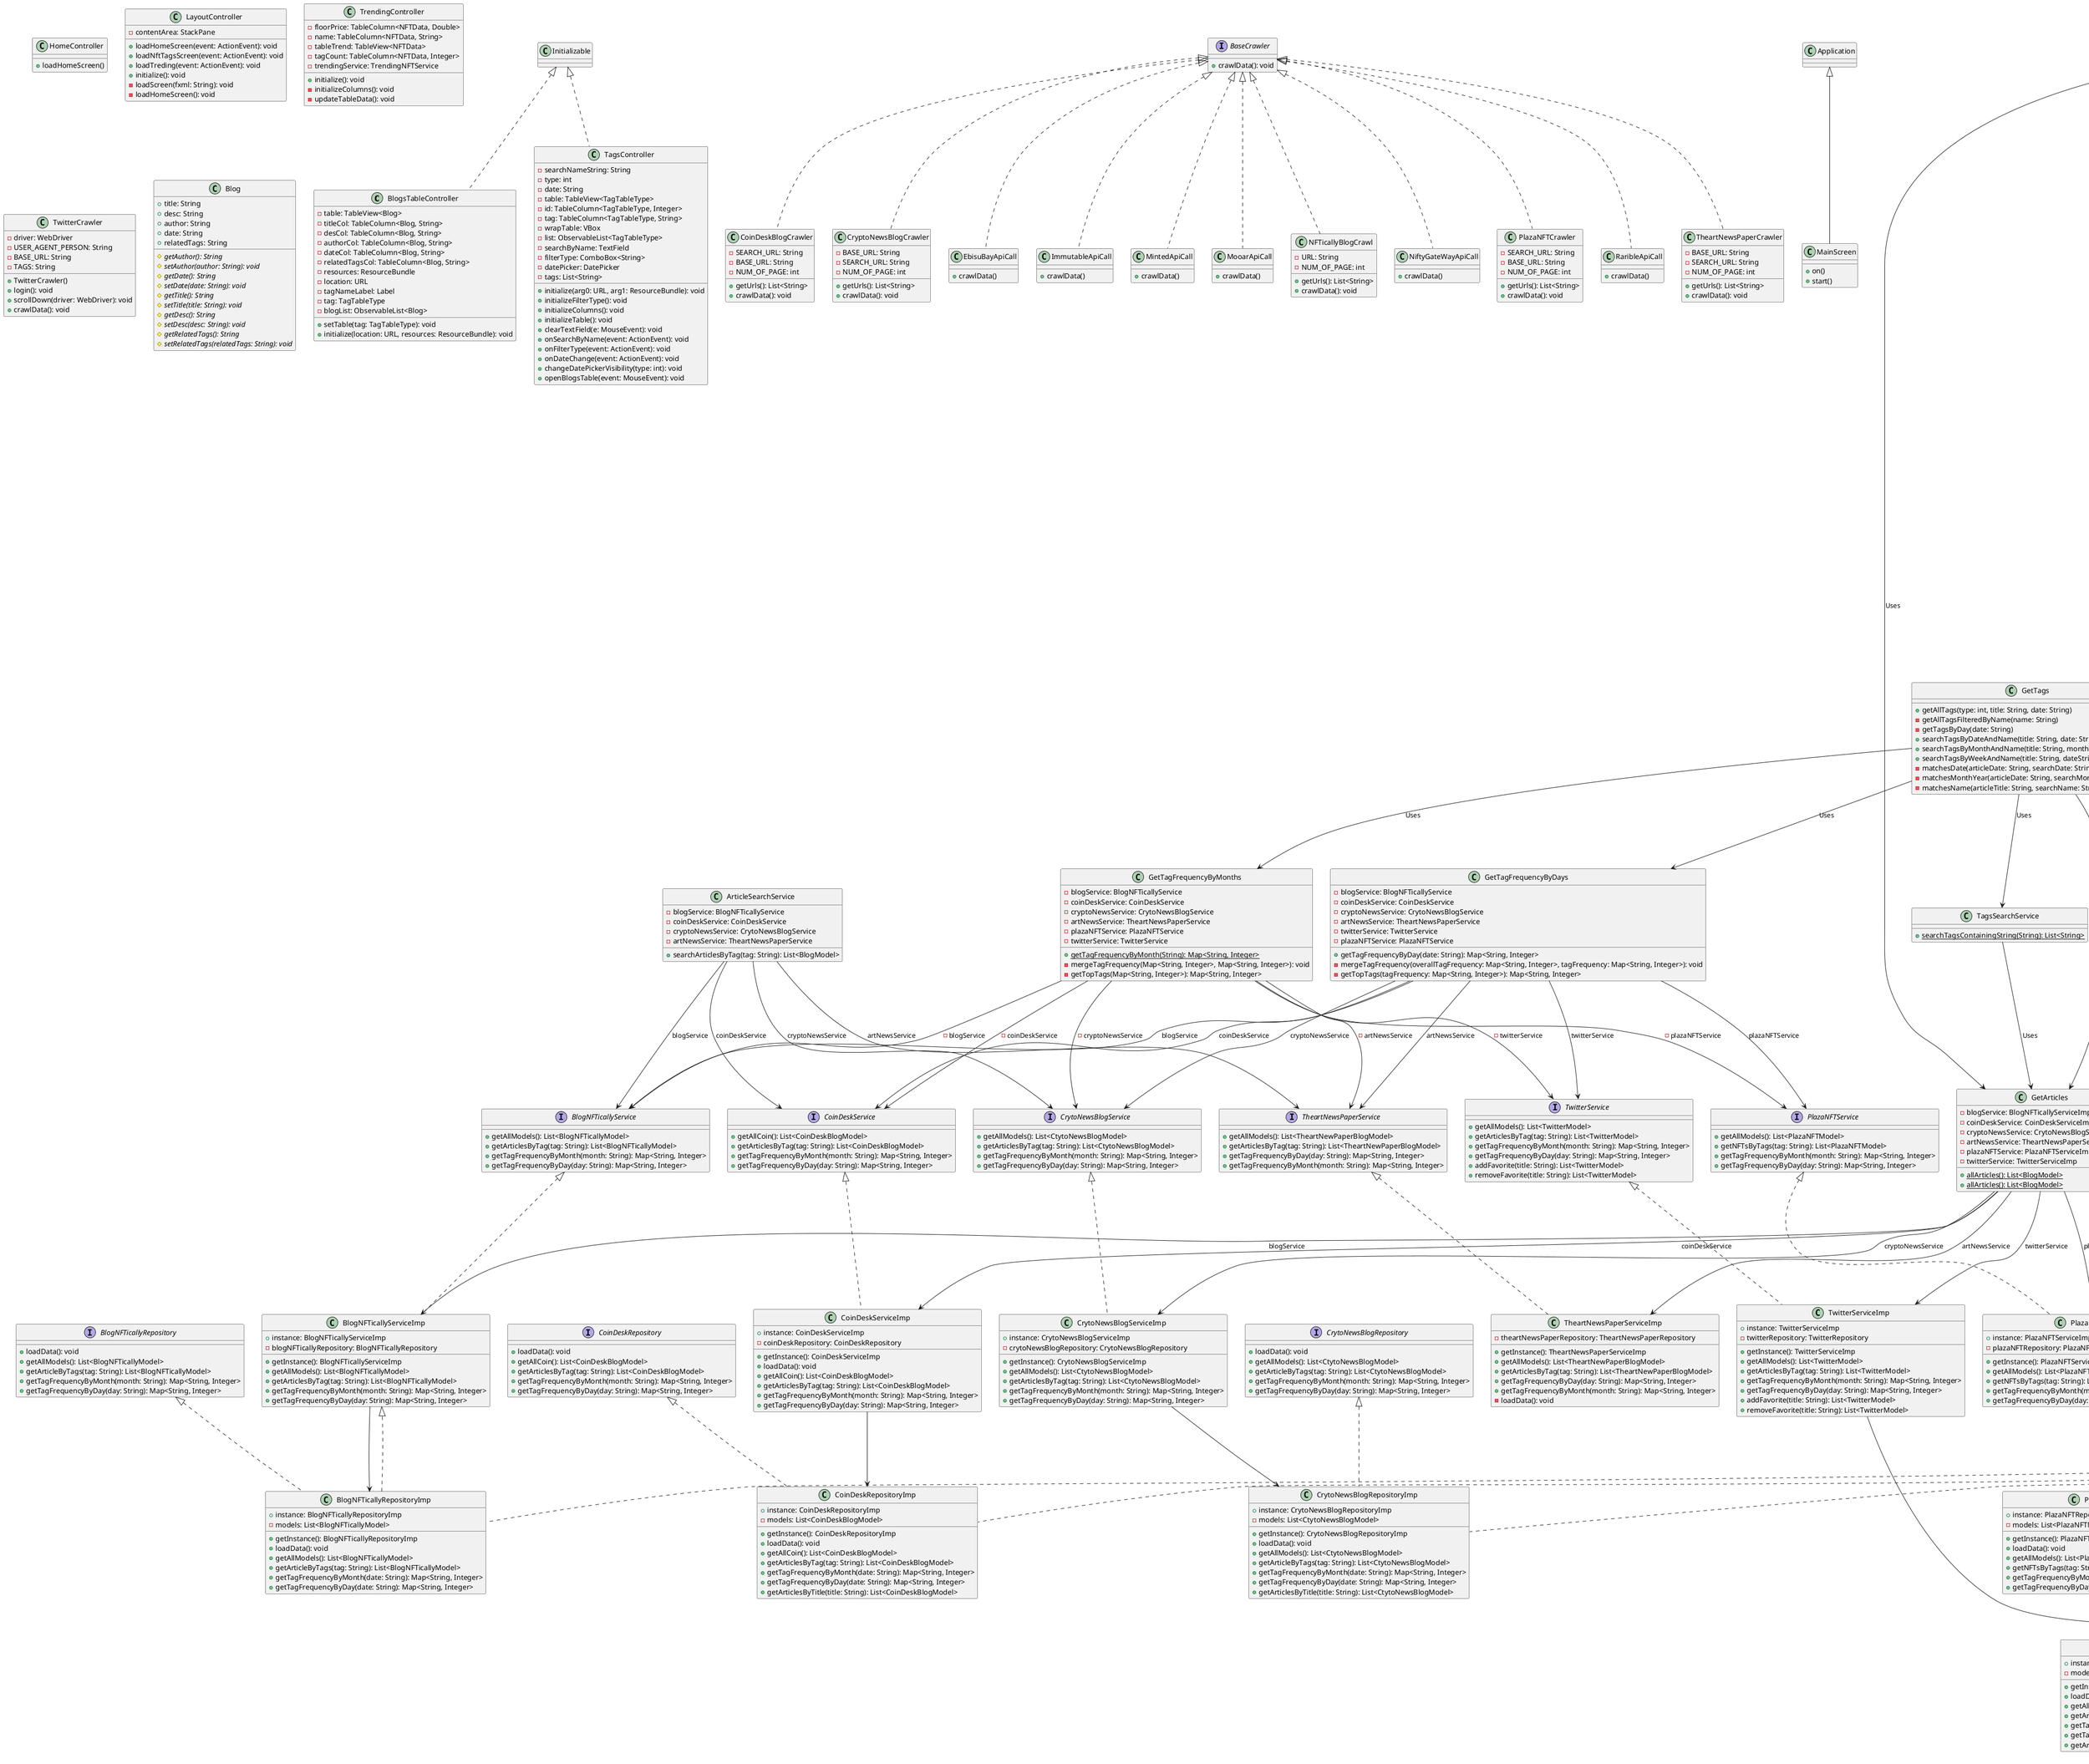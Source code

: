 @startuml

class BlogsTableController {
  - table: TableView<Blog>
  - titleCol: TableColumn<Blog, String>
  - desCol: TableColumn<Blog, String>
  - authorCol: TableColumn<Blog, String>
  - dateCol: TableColumn<Blog, String>
  - relatedTagsCol: TableColumn<Blog, String>
  - resources: ResourceBundle
  - location: URL
  - tagNameLabel: Label
  - tag: TagTableType
  - blogList: ObservableList<Blog>
  + setTable(tag: TagTableType): void
  + initialize(location: URL, resources: ResourceBundle): void
}

class HomeController {
  + loadHomeScreen()
}

class LayoutController {
  - contentArea: StackPane
  + loadHomeScreen(event: ActionEvent): void
  + loadNftTagsScreen(event: ActionEvent): void
  + loadTreding(event: ActionEvent): void
  + initialize(): void
  - loadScreen(fxml: String): void
  - loadHomeScreen(): void
}

class TagsController {
  - searchNameString: String
  - type: int
  - date: String
  - table: TableView<TagTableType>
  - id: TableColumn<TagTableType, Integer>
  - tag: TableColumn<TagTableType, String>
  - wrapTable: VBox
  - list: ObservableList<TagTableType>
  - searchByName: TextField
  - filterType: ComboBox<String>
  - datePicker: DatePicker
  - tags: List<String>
  + initialize(arg0: URL, arg1: ResourceBundle): void
  + initializeFilterType(): void
  + initializeColumns(): void
  + initializeTable(): void
  + clearTextField(e: MouseEvent): void
  + onSearchByName(event: ActionEvent): void
  + onFilterType(event: ActionEvent): void
  + onDateChange(event: ActionEvent): void
  + changeDatePickerVisibility(type: int): void
  + openBlogsTable(event: MouseEvent): void
}

class TrendingController {
  - floorPrice: TableColumn<NFTData, Double>
  - name: TableColumn<NFTData, String>
  - tableTrend: TableView<NFTData>
  - tagCount: TableColumn<NFTData, Integer>
  - trendingService: TrendingNFTService
  + initialize(): void
  - initializeColumns(): void
  - updateTableData(): void
}

interface BaseCrawler {
  + crawlData(): void
}

class CoinDeskBlogCrawler {
  - SEARCH_URL: String
  - BASE_URL: String
  - NUM_OF_PAGE: int
  + getUrls(): List<String>
  + crawlData(): void
}

class CryptoNewsBlogCrawler {
  - BASE_URL: String
  - SEARCH_URL: String
  - NUM_OF_PAGE: int
  + getUrls(): List<String>
  + crawlData(): void
}

class EbisuBayApiCall {
  + crawlData()
}

class ImmutableApiCall {
  + crawlData()
}

class MintedApiCall {
  + crawlData()
}

class MooarApiCall {
  + crawlData()
}

class NFTicallyBlogCrawl {
  - URL: String
  - NUM_OF_PAGE: int
  + getUrls(): List<String>
  + crawlData(): void
}

class NiftyGateWayApiCall {
  + crawlData()
}

class PlazaNFTCrawler {
  - SEARCH_URL: String
  - BASE_URL: String
  - NUM_OF_PAGE: int
  + getUrls(): List<String>
  + crawlData(): void
}

class RaribleApiCall {
  + crawlData()
}

class TheartNewsPaperCrawler {
  - BASE_URL: String
  - SEARCH_URL: String
  - NUM_OF_PAGE: int
  + getUrls(): List<String>
  + crawlData(): void
}

class TwitterCrawler {
  - driver: WebDriver
  - USER_AGENT_PERSON: String
  - BASE_URL: String
  - TAGS: String
  + TwitterCrawler()
  + login(): void
  + scrollDown(driver: WebDriver): void
  + crawlData(): void
}

class MainScreen {
  + on()
  + start()
}

abstract class ApiModel {
  +name: String
  +description: String
  +floorPrice: String
  {abstract} #getName(): String
  {abstract} #getDescription(): String
  {abstract} #getFloorPrice(): String
  {abstract} #setName(name: String): void
  {abstract} #setDescription(description: String): void
  {abstract} #setFloorPrice(floorPrice: String): void
}

class Blog {
  +title: String
  +desc: String
  +author: String
  +date: String
  +relatedTags: String
  {abstract} #getAuthor(): String
  {abstract} #setAuthor(author: String): void
  {abstract} #getDate(): String
  {abstract} #setDate(date: String): void
  {abstract} #getTitle(): String
  {abstract} #setTitle(title: String): void
  {abstract} #getDesc(): String
  {abstract} #setDesc(desc: String): void
  {abstract} #getRelatedTags(): String
  {abstract} #setRelatedTags(relatedTags: String): void
}

abstract class BlogModel {
  +title: String
  +desc: String
  +author: String
  +date: String
  +relatedTags: List<String>
  {abstract} #getAuthor(): String
  {abstract} #setAuthor(author: String): void
  {abstract} #getDate(): String
  {abstract} #setDate(date: String): void
  {abstract} #getTitle(): String
  {abstract} #setTitle(title: String): void
  {abstract} #getDesc(): String
  {abstract} #setDesc(desc: String): void
  {abstract} #getRelatedTags(): List<String>
  {abstract} #setRelatedTags(relatedTags: List<String>): void
}

class BlogNFTicallyModel {
  +title: String
  +desc: String
  +author: String
  +date: String
  +relatedTags: List<String>
  +BlogNFTicallyModel()
  +BlogNFTicallyModel(title: String, desc: String, author: String, date: String, relatedTags: List<String>)
  +MapDescription(): Map<String, Object>
}

class CoinDeskBlogModel {
  +title: String
  +desc: String
  +author: String
  +date: String
  +relatedTags: List<String>
  +CoinDeskBlogModel()
  +CoinDeskBlogModel(title: String, desc: String, author: String, date: String, relatedTags: List<String>)
  +MapDescription(): Map<String, Object>
}

class CtytoNewsBlogModel {
  +title: String
  +desc: String
  +author: String
  +date: String
  +relatedTags: List<String>
  +CtytoNewsBlogModel()
  +CtytoNewsBlogModel(title: String, author: String, date: String, relatedTags: List<String>)
  +MapDescription(): Map<String, Object>
}

class EbisuBayModel {
  +name: String
  +description: String
  +floorPrice: String
  +EbisuBayModel()
  +EbisuBayModel(name: String, description: String, floorPrice: String)
  +MapDescription(): Map<String, Object>
}

class ImmutableCollectionModel {
  +name: String
  +description: String
  +floorPrice: String
  +ImmutableCollectionModel()
  +ImmutableCollectionModel(name: String, description: String, floorPrice: String)
  +MapDescription(): Map<String, Object>
}

class MintedCollectionModel {
  +name: String
  +description: String
  +floorPrice: String
  +MintedCollectionModel()
  +MintedCollectionModel(name: String, description: String, floorPrice: String)
  +MapDescription(): Map<String, Object>
}

class NFTData {
  - name
  - floorPrice
  - tagCount
  + getName()
  + setName()
  + getFloorPrice()
  + setFloorPrice()
  + getTagCount()
  + setTagCount()
}

class PlazaNFTModel {
  +title: String
  +desc: String
  +author: String
  +date: String
  +relatedTags: List<String>
  +PlazaNFTModel()
  +PlazaNFTModel(title: String, desc: String, author: String, date: String, relatedTags: List<String>)
  +MapDescription(): Map<String, Object>
}

class NFTData {
  +name: String
  +floorPrice: String
  +tagCount: int

  +NFTData()
  +NFTData(name: String, floorPrice: String, tagCount: int)
}

class RaribleModel {
  +name: String
  +description: String
  +floorPrice: String
  +RaribleModel()
  +RaribleModel(name: String, description: String, floorPrice: String)
  +MapDescription(): Map<String, Object>
}

class TagTableType {
  +id: int
  +tag: String
  +TagTableType(id: int, tag: String)
  +getId(): int
  +setId(id: int): void
  +getTag(): String
  +setTags(tag: String): void
}

class TheartNewPaperBlogModel {
  +title: String
  +desc: String
  +author: String
  +date: String
  +relatedTags: List<String>
  +TheartNewPaperBlogModel()
  +TheartNewPaperBlogModel(title: String, desc: String, author: String, date: String, relatedTags: List<String>)
  +MapDescription(): Map<String, Object>
}

class TwitterModel {
  +desc: String
  +author: String
  +date: String
  +relatedTags: List<String>
  +TwitterModel()
  +TwitterModel(desc: String, author: String, date: String, relatedTags: List<String>)
  +MapDescription(): Map<String, Object>
}

interface BlogNFTicallyRepository {
  +loadData(): void
  +getAllModels(): List<BlogNFTicallyModel>
  +getArticleByTags(tag: String): List<BlogNFTicallyModel>
  +getTagFrequencyByMonth(month: String): Map<String, Integer>
  +getTagFrequencyByDay(day: String): Map<String, Integer>
}

class BlogNFTicallyRepositoryImp {
  +instance: BlogNFTicallyRepositoryImp
  -models: List<BlogNFTicallyModel>
  +getInstance(): BlogNFTicallyRepositoryImp
  +loadData(): void
  +getAllModels(): List<BlogNFTicallyModel>
  +getArticleByTags(tag: String): List<BlogNFTicallyModel>
  +getTagFrequencyByMonth(date: String): Map<String, Integer>
  +getTagFrequencyByDay(date: String): Map<String, Integer>
}

interface CoinDeskRepository {
  +loadData(): void
  +getAllCoin(): List<CoinDeskBlogModel>
  +getArticlesByTag(tag: String): List<CoinDeskBlogModel>
  +getTagFrequencyByMonth(month: String): Map<String, Integer>
  +getTagFrequencyByDay(day: String): Map<String, Integer>
}

class CoinDeskRepositoryImp {
  +instance: CoinDeskRepositoryImp
  -models: List<CoinDeskBlogModel>
  +getInstance(): CoinDeskRepositoryImp
  +loadData(): void
  +getAllCoin(): List<CoinDeskBlogModel>
  +getArticlesByTag(tag: String): List<CoinDeskBlogModel>
  +getTagFrequencyByMonth(date: String): Map<String, Integer>
  +getTagFrequencyByDay(date: String): Map<String, Integer>
  +getArticlesByTitle(title: String): List<CoinDeskBlogModel>
}

interface CrytoNewsBlogRepository {
  +loadData(): void
  +getAllModels(): List<CtytoNewsBlogModel>
  +getArticleByTags(tag: String): List<CtytoNewsBlogModel>
  +getTagFrequencyByMonth(month: String): Map<String, Integer>
  +getTagFrequencyByDay(day: String): Map<String, Integer>
}

class CrytoNewsBlogRepositoryImp {
  +instance: CrytoNewsBlogRepositoryImp
  -models: List<CtytoNewsBlogModel>
  +getInstance(): CrytoNewsBlogRepositoryImp
  +loadData(): void
  +getAllModels(): List<CtytoNewsBlogModel>
  +getArticleByTags(tag: String): List<CtytoNewsBlogModel>
  +getTagFrequencyByMonth(date: String): Map<String, Integer>
  +getTagFrequencyByDay(date: String): Map<String, Integer>
  +getArticlesByTitle(title: String): List<CtytoNewsBlogModel>
}

interface EbisuBayRepository {
  +loadData(): void
  +getAllModels(): List<EbisuBayModel>
  +findModelsByName(name: String): List<EbisuBayModel>
}

class EbisuBayRepositoryImp {
  +instance: EbisuBayRepositoryImp
  -models: List<EbisuBayModel>
  +getInstance(): EbisuBayRepositoryImp
  +loadData(): void
  +getAllModels(): List<EbisuBayModel>
  +findModelsByName(name: String): List<EbisuBayModel>
}

interface ImmutableCollectionRepository {
  +loadData(): void
  +getAllModels(): List<ImmutableCollectionModel>
  +findModelsByName(name: String): List<ImmutableCollectionModel>
}

class ImmutableCollectionRepositoryImp {
  +instance: ImmutableCollectionRepositoryImp
  -models: List<ImmutableCollectionModel>
  +getInstance(): ImmutableCollectionRepositoryImp
  +loadData(): void
  +getAllModels(): List<ImmutableCollectionModel>
  +findModelsByName(name: String): List<ImmutableCollectionModel>
}

interface MintedCollectionRepository {
  +loadData(): void
  +getAllModels(): List<MintedCollectionModel>
  +findModelsByName(name: String): List<MintedCollectionModel>
}

class MintedCollectionRepositoryImp {
  +instance: MintedCollectionRepositoryImp
  -models: List<MintedCollectionModel>
  +USD_TO_ETH_EXCHANGE_RATE: double
  +convertUsdToEth(usd: double): String
  +getInstance(): MintedCollectionRepositoryImp
  +loadData(): void
  +getAllModels(): List<MintedCollectionModel>
  +findModelsByName(name: String): List<MintedCollectionModel>
}

interface PlazaNFTRepository {
  +loadData(): void
  +getAllModels(): List<PlazaNFTModel>
  +getNFTsByTags(tag: String): List<PlazaNFTModel>
  +getTagFrequencyByMonth(month: String): Map<String, Integer>
  +getTagFrequencyByDay(day: String): Map<String, Integer>
}

class PlazaNFTRepositoryImp {
  +instance: PlazaNFTRepositoryImp
  -models: List<PlazaNFTModel>
  +getInstance(): PlazaNFTRepositoryImp
  +loadData(): void
  +getAllModels(): List<PlazaNFTModel>
  +getNFTsByTags(tag: String): List<PlazaNFTModel>
  +getTagFrequencyByMonth(month: String): Map<String, Integer>
  +getTagFrequencyByDay(day: String): Map<String, Integer>
}

interface RaribleRepository {
  +loadData(): void
  +getAllModels(): List<RaribleModel>
  +findModelsByName(name: String): List<RaribleModel>
}

class RaribleRepositoryImp {
  +instance: RaribleRepositoryImp
  -models: List<RaribleModel>
  +getInstance(): RaribleRepositoryImp
  +loadData(): void
  +getAllModels(): List<RaribleModel>
  +findModelsByName(name: String): List<RaribleModel>
}

interface TheartNewsPaperRepository {
  +loadData(): void
  +getAllModels(): List<TheartNewPaperBlogModel>
  +getArticleByTags(tag: String): List<TheartNewPaperBlogModel>
  +getTagFrequencyByMonth(date: String): Map<String, Integer>
  +getTagFrequencyByDay(date: String): Map<String, Integer>
}

class TheartNewsPaperRepositoryImp {
  +instance: TheartNewsPaperRepositoryImp
  -models: List<TheartNewPaperBlogModel>
  +getInstance(): TheartNewsPaperRepositoryImp
  +loadData(): void
  +getAllModels(): List<TheartNewPaperBlogModel>
  +getArticleByTags(tag: String): List<TheartNewPaperBlogModel>
  +getTagFrequencyByMonth(date: String): Map<String, Integer>
  +getTagFrequencyByDay(date: String): Map<String, Integer>
  +getArticlesByTitle(title: String): List<TheartNewPaperBlogModel>
}

interface TwitterRepository {
  +loadData(): void
  +getAllModels(): List<TwitterModel>
  +getArticleByTags(tag: String): List<TwitterModel>
  +getTagFrequencyByMonth(date: String): Map<String, Integer>
  +getTagFrequencyByDay(date: String): Map<String, Integer>
  +addFavorite(title: String): List<TwitterModel>
  +removeFavorite(title: String): List<TwitterModel>
}

class TwitterRepositoryImp {
  +instance: TwitterRepositoryImp
  -models: List<TwitterModel>
  -favoriteArticles: List<TwitterModel>
  +getInstance(): TwitterRepositoryImp
  +loadData(): void
  +getAllModels(): List<TwitterModel>
  +getArticleByTags(tag: String): List<TwitterModel>
  +getTagFrequencyByMonth(date: String): Map<String, Integer>
  +getTagFrequencyByDay(date: String): Map<String, Integer>
  +addFavorite(title: String): List<TwitterModel>
  +removeFavorite(title: String): List<TwitterModel>
}

interface Repository {
  +loadData(): void
}

class TheartNewPaperBlogModel {
  -title: String
  -date: String
  -relatedTags: List<String>
  +getTitle(): String
  +getDate(): String
  +getRelatedTags(): List<String>
  +setTitle(title: String): void
  +setDate(date: String): void
  +setRelatedTags(relatedTags: List<String>): void
}

class TwitterModel {
  -title: String
  -date: String
  -relatedTags: List<String>
  +getTitle(): String
  +getDate(): String
  +getRelatedTags(): List<String>
  +setTitle(title: String): void
  +setDate(date: String): void
  +setRelatedTags(relatedTags: List<String>): void
}

interface BlogNFTicallyService {
  +getAllModels(): List<BlogNFTicallyModel>
  +getArticlesByTag(tag: String): List<BlogNFTicallyModel>
  +getTagFrequencyByMonth(month: String): Map<String, Integer>
  +getTagFrequencyByDay(day: String): Map<String, Integer>
}

class BlogNFTicallyServiceImp {
  +instance: BlogNFTicallyServiceImp
  -blogNFTicallyRepository: BlogNFTicallyRepository
  +getInstance(): BlogNFTicallyServiceImp
  +getAllModels(): List<BlogNFTicallyModel>
  +getArticlesByTag(tag: String): List<BlogNFTicallyModel>
  +getTagFrequencyByMonth(month: String): Map<String, Integer>
  +getTagFrequencyByDay(day: String): Map<String, Integer>
}

interface CoinDeskService {
  +getAllCoin(): List<CoinDeskBlogModel>
  +getArticlesByTag(tag: String): List<CoinDeskBlogModel>
  +getTagFrequencyByMonth(month: String): Map<String, Integer>
  +getTagFrequencyByDay(day: String): Map<String, Integer>
}

class CoinDeskServiceImp {
  +instance: CoinDeskServiceImp
  -coinDeskRepository: CoinDeskRepository
  +getInstance(): CoinDeskServiceImp
  +loadData(): void
  +getAllCoin(): List<CoinDeskBlogModel>
  +getArticlesByTag(tag: String): List<CoinDeskBlogModel>
  +getTagFrequencyByMonth(month: String): Map<String, Integer>
  +getTagFrequencyByDay(day: String): Map<String, Integer>
}

interface CrytoNewsBlogService {
  +getAllModels(): List<CtytoNewsBlogModel>
  +getArticlesByTag(tag: String): List<CtytoNewsBlogModel>
  +getTagFrequencyByMonth(month: String): Map<String, Integer>
  +getTagFrequencyByDay(day: String): Map<String, Integer>
}

class CrytoNewsBlogServiceImp {
  +instance: CrytoNewsBlogServiceImp
  -crytoNewsBlogRepository: CrytoNewsBlogRepository
  +getInstance(): CrytoNewsBlogServiceImp
  +getAllModels(): List<CtytoNewsBlogModel>
  +getArticlesByTag(tag: String): List<CtytoNewsBlogModel>
  +getTagFrequencyByMonth(month: String): Map<String, Integer>
  +getTagFrequencyByDay(day: String): Map<String, Integer>
}

interface EbisuBayService {
  +getAllModels(): List<EbisuBayModel>
  +findModelsByName(name: String): List<EbisuBayModel>
}

class EbisuBayServiceImp {
  +instance: EbisuBayServiceImp
  -ebisuBayRepository: EbisuBayRepository
  +getInstance(): EbisuBayServiceImp
  +getAllModels(): List<EbisuBayModel>
  +findModelsByName(name: String): List<EbisuBayModel>
}

interface ImmutableCollectionService {
  +getAllModels(): List<ImmutableCollectionModel>
  +findModelsByName(name: String): List<ImmutableCollectionModel>
}

class ImmutableCollectionServiceImp {
  +instance: ImmutableCollectionServiceImp
  -immutableCollectionRepository: ImmutableCollectionRepository
  +getInstance(): ImmutableCollectionServiceImp
  +getAllModels(): List<ImmutableCollectionModel>
  +findModelsByName(name: String): List<ImmutableCollectionModel>
}

interface MintedCollectionService {
  +getAllModels(): List<MintedCollectionModel>
  +findModelsByName(name: String): List<MintedCollectionModel>
}

class MintedCollectionServiceImp {
  +instance: MintedCollectionServiceImp
  -mintedCollectionRepository: MintedCollectionRepository
  +getInstance(): MintedCollectionServiceImp
  +getAllModels(): List<MintedCollectionModel>
  +findModelsByName(name: String): List<MintedCollectionModel>
}

interface PlazaNFTService {
  +getAllModels(): List<PlazaNFTModel>
  +getNFTsByTags(tag: String): List<PlazaNFTModel>
  +getTagFrequencyByMonth(month: String): Map<String, Integer>
  +getTagFrequencyByDay(day: String): Map<String, Integer>
}

class PlazaNFTServiceImp {
  +instance: PlazaNFTServiceImp
  -plazaNFTRepository: PlazaNFTRepository
  +getInstance(): PlazaNFTServiceImp
  +getAllModels(): List<PlazaNFTModel>
  +getNFTsByTags(tag: String): List<PlazaNFTModel>
  +getTagFrequencyByMonth(month: String): Map<String, Integer>
  +getTagFrequencyByDay(day: String): Map<String, Integer>
}

interface RaribleService {
  +getAllModels(): List<RaribleModel>
  +findModelsByName(name: String): List<RaribleModel>
}

class RaribleServiceImp {
  +instance: RaribleServiceImp
  -raribleRepository: RaribleRepository
  +getInstance(): RaribleServiceImp
  +getAllModels(): List<RaribleModel>
  +findModelsByName(name: String): List<RaribleModel>
}

interface TheartNewsPaperService {
  +getAllModels(): List<TheartNewPaperBlogModel>
  +getArticlesByTag(tag: String): List<TheartNewPaperBlogModel>
  +getTagFrequencyByDay(day: String): Map<String, Integer>
  +getTagFrequencyByMonth(month: String): Map<String, Integer>
}

class TheartNewsPaperServiceImp {
  -theartNewsPaperRepository: TheartNewsPaperRepository
  +getInstance(): TheartNewsPaperServiceImp
  +getAllModels(): List<TheartNewPaperBlogModel>
  +getArticlesByTag(tag: String): List<TheartNewPaperBlogModel>
  +getTagFrequencyByDay(day: String): Map<String, Integer>
  +getTagFrequencyByMonth(month: String): Map<String, Integer>
  -loadData(): void
}


interface TwitterService {
  +getAllModels(): List<TwitterModel>
  +getArticlesByTag(tag: String): List<TwitterModel>
  +getTagFrequencyByMonth(month: String): Map<String, Integer>
  +getTagFrequencyByDay(day: String): Map<String, Integer>
  +addFavorite(title: String): List<TwitterModel>
  +removeFavorite(title: String): List<TwitterModel>
}

class TwitterServiceImp {
  +instance: TwitterServiceImp
  -twitterRepository: TwitterRepository
  +getInstance(): TwitterServiceImp
  +getAllModels(): List<TwitterModel>
  +getArticlesByTag(tag: String): List<TwitterModel>
  +getTagFrequencyByMonth(month: String): Map<String, Integer>
  +getTagFrequencyByDay(day: String): Map<String, Integer>
  +addFavorite(title: String): List<TwitterModel>
  +removeFavorite(title: String): List<TwitterModel>
}

class ArticleSearchService {
  - blogService: BlogNFTicallyService
  - coinDeskService: CoinDeskService
  - cryptoNewsService: CrytoNewsBlogService
  - artNewsService: TheartNewsPaperService
  + searchArticlesByTag(tag: String): List<BlogModel>
}

class GetArticles {
  -blogService: BlogNFTicallyServiceImp
  -coinDeskService: CoinDeskServiceImp
  -cryptoNewsService: CrytoNewsBlogServiceImp
  -artNewsService: TheartNewsPaperServiceImp
  -plazaNFTService: PlazaNFTServiceImp
  -twitterService: TwitterServiceImp

  {static} +allArticles(): List<BlogModel>
}

class GetNft {
  -ebisuBayService: EbisuBayService
  -mintedCollectionService: MintedCollectionService
  -raribleService: RaribleService
  -immutableCollectionService: ImmutableCollectionService

  {static} +allNft(): List<ApiModel>
}

class GetTags {
  + getAllTags(type: int, title: String, date: String)
  - getAllTagsFilteredByName(name: String)
  - getTagsByDay(date: String)
  + searchTagsByDateAndName(title: String, date: String)
  + searchTagsByMonthAndName(title: String, monthYear: String)
  + searchTagsByWeekAndName(title: String, dateString: String)
  - matchesDate(articleDate: String, searchDate: String)
  - matchesMonthYear(articleDate: String, searchMonthYear: String)
  - matchesName(articleTitle: String, searchName: String)
}

class GetArticles {
  {static} +allArticles(): List<BlogModel>
}

class GetTagFrequencyByWeeks {
  {static} +getTagFrequencyByWeek(String): Map<String, Integer>
  -parseDate(String): LocalDate
  {static} -tryParseDate(String): LocalDate
  {static} +getWeekOfYear(String): String
  -sortMapByValue(Map<String, Integer>): Map<String, Integer>
}

class TagsSearchService {
  {static} +searchTagsContainingString(String): List<String>
}

class TrendingNFTService {
  +getTrendingNFTsWithTagCount(): Map<ApiModel, Integer>
}

class GetTagFrequencyByMonths {
  -blogService: BlogNFTicallyService
  -coinDeskService: CoinDeskService
  -cryptoNewsService: CrytoNewsBlogService
  -artNewsService: TheartNewsPaperService
  -plazaNFTService: PlazaNFTService
  -twitterService: TwitterService

  {static} +getTagFrequencyByMonth(String): Map<String, Integer>
  -mergeTagFrequency(Map<String, Integer>, Map<String, Integer>): void
  -getTopTags(Map<String, Integer>): Map<String, Integer>
}

class GetTagFrequencyByDays {
  - blogService: BlogNFTicallyService
  - coinDeskService: CoinDeskService
  - cryptoNewsService: CrytoNewsBlogService
  - artNewsService: TheartNewsPaperService
  - twitterService: TwitterService
  - plazaNFTService: PlazaNFTService

  + getTagFrequencyByDay(date: String): Map<String, Integer>
  - mergeTagFrequency(overallTagFrequency: Map<String, Integer>, tagFrequency: Map<String, Integer>): void
  - getTopTags(tagFrequency: Map<String, Integer>): Map<String, Integer>
}

Initializable <|.. BlogsTableController
Initializable <|.. TagsController

BaseCrawler <|.. CoinDeskBlogCrawler
BaseCrawler <|.. CryptoNewsBlogCrawler
BaseCrawler <|.. EbisuBayApiCall
BaseCrawler <|.. ImmutableApiCall
BaseCrawler <|.. MintedApiCall
BaseCrawler <|.. MooarApiCall
BaseCrawler <|.. NFTicallyBlogCrawl
BaseCrawler <|.. NiftyGateWayApiCall
BaseCrawler <|.. PlazaNFTCrawler
BaseCrawler <|.. RaribleApiCall
BaseCrawler <|.. TheartNewsPaperCrawler

Application <|-- MainScreen
CustomModel <|.. BlogNFTicallyModel
BlogModel <|-- CoinDeskBlogModel
CustomModel <|.. CoinDeskBlogModel
BlogModel <|-- CtytoNewsBlogModel
CustomModel <|.. CtytoNewsBlogModel
ApiModel <|-- EbisuBayModel
CustomModel <|.. EbisuBayModel
ApiModel <|-- ImmutableCollectionModel
CustomModel <|.. ImmutableCollectionModel
ApiModel <|-- MintedCollectionModel
CustomModel <|.. MintedCollectionModel
BlogModel <|-- PlazaNFTModel
CustomModel <|.. PlazaNFTModel
ApiModel <|-- RaribleModel
CustomModel <|.. RaribleModel
BlogModel <|-- TheartNewPaperBlogModel
CustomModel <|.. TheartNewPaperBlogModel
BlogModel <|-- TwitterModel
CustomModel <|.. TwitterModel
BlogNFTicallyRepository <|.. BlogNFTicallyRepositoryImp
Repository <|.. BlogNFTicallyRepositoryImp
CoinDeskRepository <|.. CoinDeskRepositoryImp
Repository <|.. CoinDeskRepositoryImp
CrytoNewsBlogRepository <|.. CrytoNewsBlogRepositoryImp

Repository <|.. CrytoNewsBlogRepositoryImp
Repository <|.. EbisuBayRepositoryImp
Repository <|.. ImmutableCollectionRepositoryImp
Repository <|.. MintedCollectionRepositoryImp
Repository <|.. PlazaNFTRepositoryImp
Repository <|.. RaribleRepositoryImp
Repository <|.. TheartNewsPaperRepositoryImp

TheartNewsPaperRepository <|.. TheartNewsPaperRepositoryImp
Repository <|.. TwitterRepositoryImp
BlogNFTicallyService <|.. BlogNFTicallyServiceImp
CoinDeskService <|.. CoinDeskServiceImp
CrytoNewsBlogService <|.. CrytoNewsBlogServiceImp
EbisuBayService <|.. EbisuBayServiceImp
ImmutableCollectionService <|.. ImmutableCollectionServiceImp
MintedCollectionService <|.. MintedCollectionServiceImp
PlazaNFTService <|.. PlazaNFTServiceImp
RaribleService <|.. RaribleServiceImp
TheartNewsPaperService <|.. TheartNewsPaperServiceImp
TwitterService <|.. TwitterServiceImp

CustomModel <|-- BlogNFTicallyModel
CustomModel <|-- CtytoNewsBlogModel

ImmutableCollectionModel <|.. CustomModel
MintedCollectionModel <|.. CustomModel
PlazaNFTModel <|-- BlogModel
PlazaNFTModel <|.. CustomModel
NFTData <|.. ApiModel
PlazaNFTModel <|.. BlogModel
RaribleModel <|.. CustomModel

TagTableType <|.. CustomModel
TheartNewPaperBlogModel <|-- BlogModel
TheartNewPaperBlogModel <|.. CustomModel
TwitterModel <|-- BlogModel
TwitterModel <|.. CustomModel

Repository <|.. TheartNewsPaperRepository
Repository <|.. TwitterRepository

BlogNFTicallyServiceImp --> BlogNFTicallyRepositoryImp

CoinDeskServiceImp --> CoinDeskRepositoryImp

CrytoNewsBlogServiceImp --> CrytoNewsBlogRepositoryImp

EbisuBayRepository <|.. EbisuBayRepositoryImp
EbisuBayServiceImp --> EbisuBayRepositoryImp

ImmutableCollectionRepository <|.. ImmutableCollectionRepositoryImp
ImmutableCollectionServiceImp --> ImmutableCollectionRepositoryImp

MintedCollectionRepository <|.. MintedCollectionRepositoryImp
MintedCollectionServiceImp --> MintedCollectionRepositoryImp

PlazaNFTRepository <|.. PlazaNFTRepositoryImp
PlazaNFTServiceImp --> PlazaNFTRepositoryImp

RaribleRepository <|.. RaribleRepositoryImp
RaribleServiceImp --> RaribleRepositoryImp

TwitterRepository <|.. TwitterRepositoryImp
TwitterServiceImp --> TwitterRepositoryImp

BlogNFTicallyRepositoryImp ..|> BlogNFTicallyServiceImp

ArticleSearchService --> BlogNFTicallyService: blogService
ArticleSearchService --> CoinDeskService: coinDeskService
ArticleSearchService --> CrytoNewsBlogService: cryptoNewsService
ArticleSearchService --> TheartNewsPaperService: artNewsService

GetTagFrequencyByDays --> BlogNFTicallyService: blogService
GetTagFrequencyByDays --> CoinDeskService: coinDeskService
GetTagFrequencyByDays --> CrytoNewsBlogService: cryptoNewsService
GetTagFrequencyByDays --> TheartNewsPaperService: artNewsService
GetTagFrequencyByDays --> TwitterService: twitterService
GetTagFrequencyByDays --> PlazaNFTService: plazaNFTService

GetArticles --> BlogNFTicallyServiceImp: blogService
GetArticles --> CoinDeskServiceImp: coinDeskService
GetArticles --> CrytoNewsBlogServiceImp: cryptoNewsService
GetArticles --> TheartNewsPaperServiceImp: artNewsService
GetArticles --> PlazaNFTServiceImp: plazaNFTService
GetArticles --> TwitterServiceImp: twitterService

GetNft --> EbisuBayService: ebisuBayService
GetNft --> MintedCollectionService: mintedCollectionService
GetNft --> RaribleService: raribleService
GetNft --> ImmutableCollectionService: immutableCollectionService

GetAllNft --|> ApiModel
GetAllNft --|> NFTService

GetTags --> GetArticles: Uses
GetTags --> GetTagFrequencyByDays: Uses
GetTags --> GetTagFrequencyByMonths: Uses
GetTags --> GetTagFrequencyByWeeks: Uses
GetTags --> TagsSearchService: Uses

TagsSearchService --> GetArticles: Uses
TrendingNFTService --> GetAllNft: Uses
TrendingNFTService --> GetArticles: Uses

GetTagFrequencyByMonths --> BlogNFTicallyService: -blogService
GetTagFrequencyByMonths --> CoinDeskService: -coinDeskService
GetTagFrequencyByMonths --> CrytoNewsBlogService: -cryptoNewsService
GetTagFrequencyByMonths --> TheartNewsPaperService: -artNewsService
GetTagFrequencyByMonths --> PlazaNFTService: -plazaNFTService
GetTagFrequencyByMonths --> TwitterService: -twitterService

GetTagFrequencyByWeeks --> GetArticles: +allArticles()
GetTagFrequencyByWeeks --> LocalDate
GetTagFrequencyByWeeks --> DateTimeFormatter
GetTagFrequencyByWeeks --> DateTimeParseException
GetTagFrequencyByWeeks --> WeekFields
GetTagFrequencyByWeeks --> Locale
GetTagFrequencyByWeeks --> HashMap
GetTagFrequencyByWeeks --> Map
GetTagFrequencyByWeeks --> List
GetTagFrequencyByWeeks --> Collectors
GetTagFrequencyByWeeks --> LinkedHashMap
GetTagFrequencyByWeeks --> BlogModel
@enduml